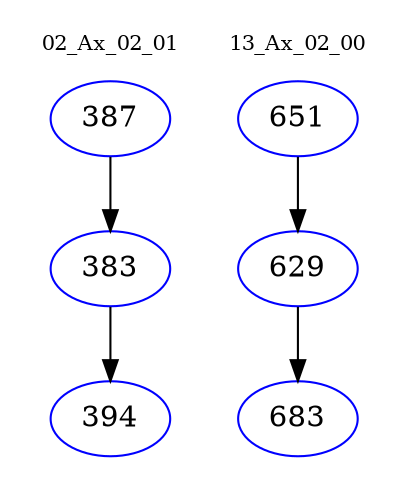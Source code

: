 digraph{
subgraph cluster_0 {
color = white
label = "02_Ax_02_01";
fontsize=10;
T0_387 [label="387", color="blue"]
T0_387 -> T0_383 [color="black"]
T0_383 [label="383", color="blue"]
T0_383 -> T0_394 [color="black"]
T0_394 [label="394", color="blue"]
}
subgraph cluster_1 {
color = white
label = "13_Ax_02_00";
fontsize=10;
T1_651 [label="651", color="blue"]
T1_651 -> T1_629 [color="black"]
T1_629 [label="629", color="blue"]
T1_629 -> T1_683 [color="black"]
T1_683 [label="683", color="blue"]
}
}
